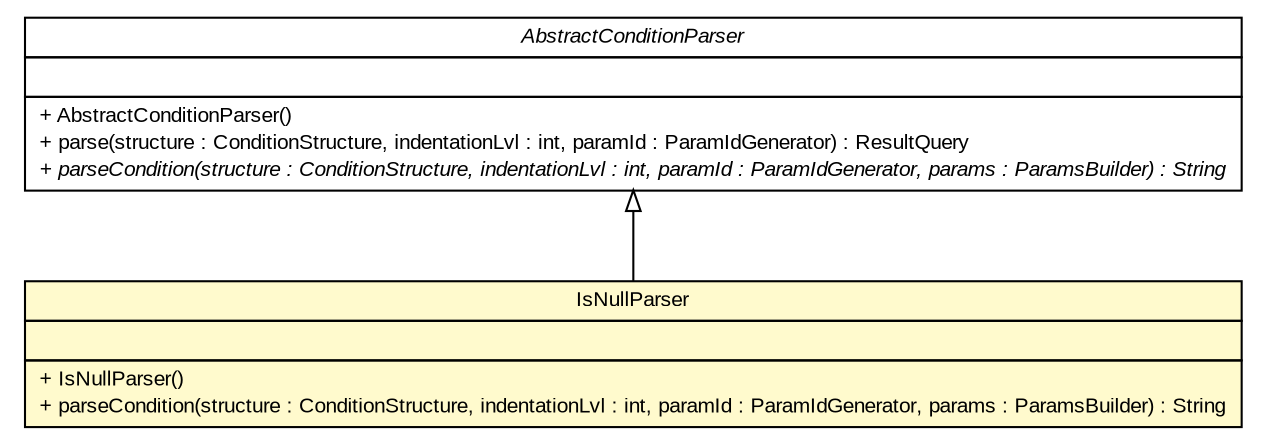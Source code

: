 #!/usr/local/bin/dot
#
# Class diagram 
# Generated by UMLGraph version R5_6 (http://www.umlgraph.org/)
#

digraph G {
	edge [fontname="arial",fontsize=10,labelfontname="arial",labelfontsize=10];
	node [fontname="arial",fontsize=10,shape=plaintext];
	nodesep=0.25;
	ranksep=0.5;
	// br.gov.to.sefaz.persistence.query.parser.where.conditions.IsNullParser
	c12182 [label=<<table title="br.gov.to.sefaz.persistence.query.parser.where.conditions.IsNullParser" border="0" cellborder="1" cellspacing="0" cellpadding="2" port="p" bgcolor="lemonChiffon" href="./IsNullParser.html">
		<tr><td><table border="0" cellspacing="0" cellpadding="1">
<tr><td align="center" balign="center"> IsNullParser </td></tr>
		</table></td></tr>
		<tr><td><table border="0" cellspacing="0" cellpadding="1">
<tr><td align="left" balign="left">  </td></tr>
		</table></td></tr>
		<tr><td><table border="0" cellspacing="0" cellpadding="1">
<tr><td align="left" balign="left"> + IsNullParser() </td></tr>
<tr><td align="left" balign="left"> + parseCondition(structure : ConditionStructure, indentationLvl : int, paramId : ParamIdGenerator, params : ParamsBuilder) : String </td></tr>
		</table></td></tr>
		</table>>, URL="./IsNullParser.html", fontname="arial", fontcolor="black", fontsize=10.0];
	// br.gov.to.sefaz.persistence.query.parser.where.conditions.AbstractConditionParser
	c12187 [label=<<table title="br.gov.to.sefaz.persistence.query.parser.where.conditions.AbstractConditionParser" border="0" cellborder="1" cellspacing="0" cellpadding="2" port="p" href="./AbstractConditionParser.html">
		<tr><td><table border="0" cellspacing="0" cellpadding="1">
<tr><td align="center" balign="center"><font face="arial italic"> AbstractConditionParser </font></td></tr>
		</table></td></tr>
		<tr><td><table border="0" cellspacing="0" cellpadding="1">
<tr><td align="left" balign="left">  </td></tr>
		</table></td></tr>
		<tr><td><table border="0" cellspacing="0" cellpadding="1">
<tr><td align="left" balign="left"> + AbstractConditionParser() </td></tr>
<tr><td align="left" balign="left"> + parse(structure : ConditionStructure, indentationLvl : int, paramId : ParamIdGenerator) : ResultQuery </td></tr>
<tr><td align="left" balign="left"><font face="arial italic" point-size="10.0"> + parseCondition(structure : ConditionStructure, indentationLvl : int, paramId : ParamIdGenerator, params : ParamsBuilder) : String </font></td></tr>
		</table></td></tr>
		</table>>, URL="./AbstractConditionParser.html", fontname="arial", fontcolor="black", fontsize=10.0];
	//br.gov.to.sefaz.persistence.query.parser.where.conditions.IsNullParser extends br.gov.to.sefaz.persistence.query.parser.where.conditions.AbstractConditionParser
	c12187:p -> c12182:p [dir=back,arrowtail=empty];
}


